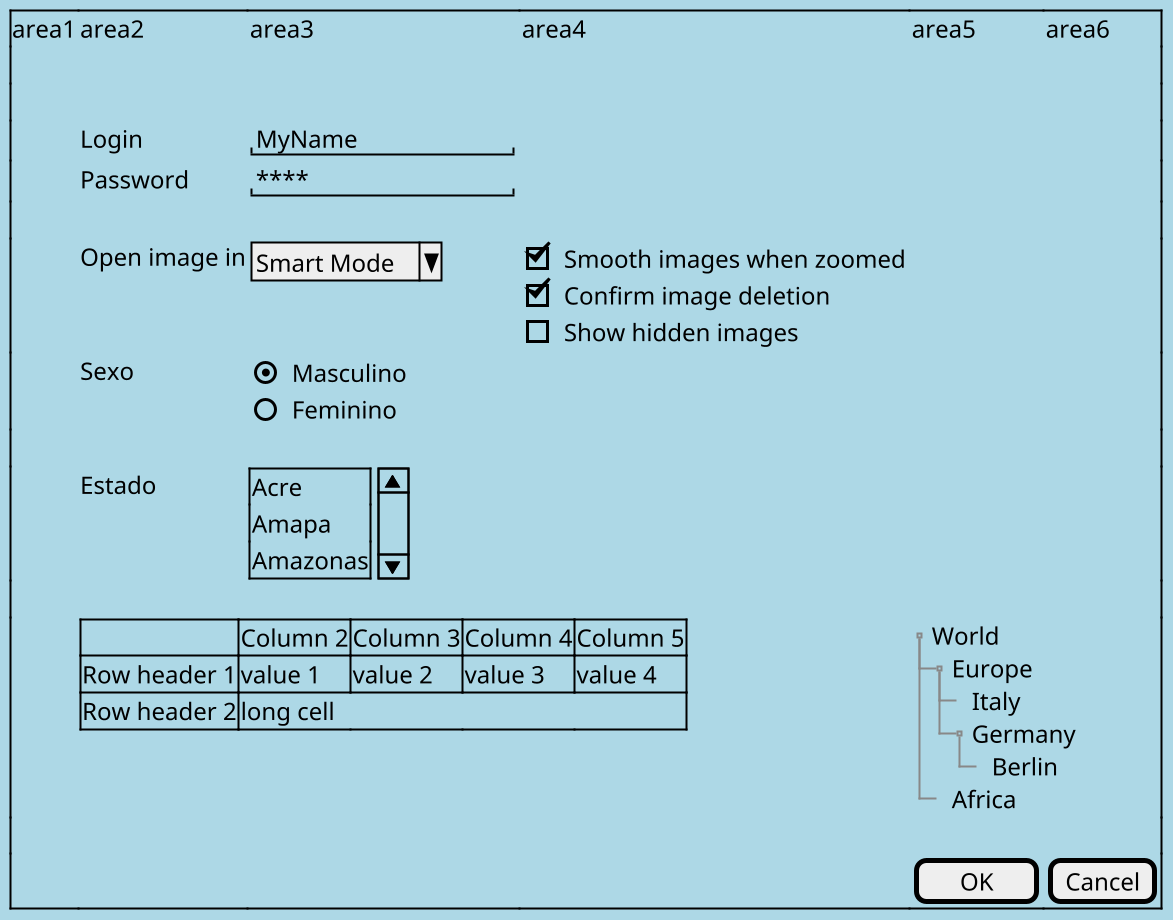 @startsalt
skinparam BackgroundColor lightblue
scale 2
{+
    '{* File | Edit | Source | ?}
    ' File | New | Open File | - | Close | Close All}
    '{/ <b>General | Fullscreen | Behavior | Saving }
    |area1|area2|area3|area4|area5|area6
    |.
    |.
    |.|Login    |"MyName          "|.
    |.|Password |"****            "|.
    |.
    |.|Open image in|{| ^Smart Mode^ }{
        [X] Smooth images when zoomed
        [X] Confirm image deletion
        [ ] Show hidden images}
    |.|Sexo|{(X) Masculino
           () Feminino}
    |.
    |.|Estado|{SI 
                Acre
                Amapa
                Amazonas
            }|.
    |.
    |.|{#
        .            | Column 2  | Column 3 | Column 4 | Column 5
        Row header 1 | value 1   | value 2  | value 3  | value 4
        Row header 2 | long cell | *        | *        | *
    }|*|*|{T
            + World
            ++ Europe
            +++ Italy
            +++ Germany
            ++++ Berlin
            ++ Africa
          }|*
    |.
    |.|.|.|.|[  OK   ]|[Cancel]
}
@endsalt